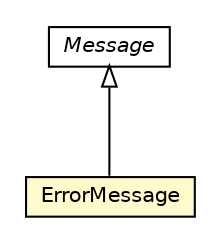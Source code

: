 #!/usr/local/bin/dot
#
# Class diagram 
# Generated by UMLGraph version R5_6-24-gf6e263 (http://www.umlgraph.org/)
#

digraph G {
	edge [fontname="Helvetica",fontsize=10,labelfontname="Helvetica",labelfontsize=10];
	node [fontname="Helvetica",fontsize=10,shape=plaintext];
	nodesep=0.25;
	ranksep=0.5;
	// org.universAAL.ri.gateway.protocol.ErrorMessage
	c16291 [label=<<table title="org.universAAL.ri.gateway.protocol.ErrorMessage" border="0" cellborder="1" cellspacing="0" cellpadding="2" port="p" bgcolor="lemonChiffon" href="./ErrorMessage.html">
		<tr><td><table border="0" cellspacing="0" cellpadding="1">
<tr><td align="center" balign="center"> ErrorMessage </td></tr>
		</table></td></tr>
		</table>>, URL="./ErrorMessage.html", fontname="Helvetica", fontcolor="black", fontsize=10.0];
	// org.universAAL.ri.gateway.protocol.Message
	c16297 [label=<<table title="org.universAAL.ri.gateway.protocol.Message" border="0" cellborder="1" cellspacing="0" cellpadding="2" port="p" href="./Message.html">
		<tr><td><table border="0" cellspacing="0" cellpadding="1">
<tr><td align="center" balign="center"><font face="Helvetica-Oblique"> Message </font></td></tr>
		</table></td></tr>
		</table>>, URL="./Message.html", fontname="Helvetica", fontcolor="black", fontsize=10.0];
	//org.universAAL.ri.gateway.protocol.ErrorMessage extends org.universAAL.ri.gateway.protocol.Message
	c16297:p -> c16291:p [dir=back,arrowtail=empty];
}

